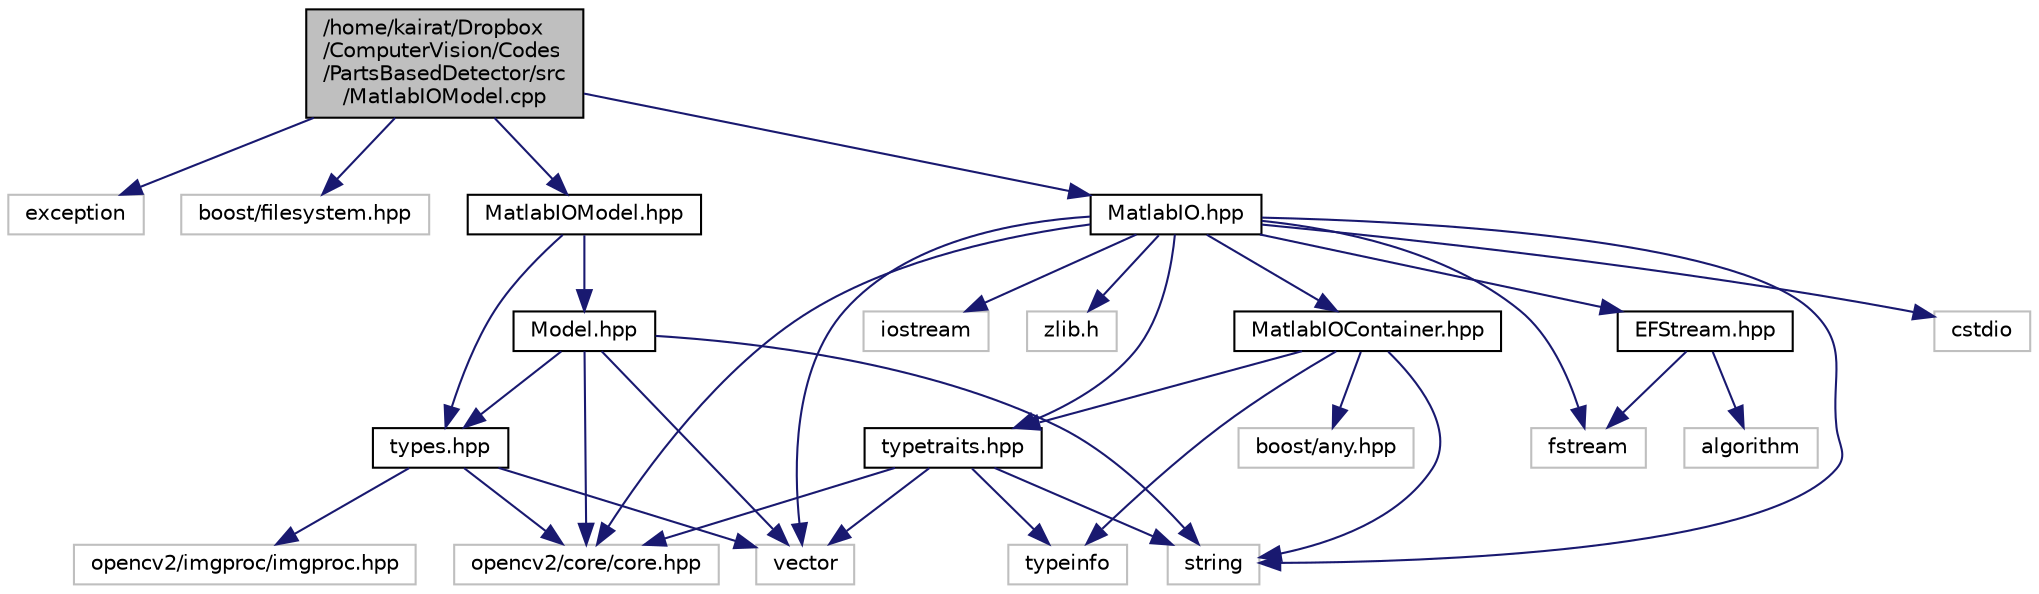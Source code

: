 digraph "/home/kairat/Dropbox/ComputerVision/Codes/PartsBasedDetector/src/MatlabIOModel.cpp"
{
  edge [fontname="Helvetica",fontsize="10",labelfontname="Helvetica",labelfontsize="10"];
  node [fontname="Helvetica",fontsize="10",shape=record];
  Node1 [label="/home/kairat/Dropbox\l/ComputerVision/Codes\l/PartsBasedDetector/src\l/MatlabIOModel.cpp",height=0.2,width=0.4,color="black", fillcolor="grey75", style="filled", fontcolor="black"];
  Node1 -> Node2 [color="midnightblue",fontsize="10",style="solid"];
  Node2 [label="exception",height=0.2,width=0.4,color="grey75", fillcolor="white", style="filled"];
  Node1 -> Node3 [color="midnightblue",fontsize="10",style="solid"];
  Node3 [label="boost/filesystem.hpp",height=0.2,width=0.4,color="grey75", fillcolor="white", style="filled"];
  Node1 -> Node4 [color="midnightblue",fontsize="10",style="solid"];
  Node4 [label="MatlabIO.hpp",height=0.2,width=0.4,color="black", fillcolor="white", style="filled",URL="$MatlabIO_8hpp.html"];
  Node4 -> Node5 [color="midnightblue",fontsize="10",style="solid"];
  Node5 [label="string",height=0.2,width=0.4,color="grey75", fillcolor="white", style="filled"];
  Node4 -> Node6 [color="midnightblue",fontsize="10",style="solid"];
  Node6 [label="vector",height=0.2,width=0.4,color="grey75", fillcolor="white", style="filled"];
  Node4 -> Node7 [color="midnightblue",fontsize="10",style="solid"];
  Node7 [label="cstdio",height=0.2,width=0.4,color="grey75", fillcolor="white", style="filled"];
  Node4 -> Node8 [color="midnightblue",fontsize="10",style="solid"];
  Node8 [label="fstream",height=0.2,width=0.4,color="grey75", fillcolor="white", style="filled"];
  Node4 -> Node9 [color="midnightblue",fontsize="10",style="solid"];
  Node9 [label="iostream",height=0.2,width=0.4,color="grey75", fillcolor="white", style="filled"];
  Node4 -> Node10 [color="midnightblue",fontsize="10",style="solid"];
  Node10 [label="zlib.h",height=0.2,width=0.4,color="grey75", fillcolor="white", style="filled"];
  Node4 -> Node11 [color="midnightblue",fontsize="10",style="solid"];
  Node11 [label="opencv2/core/core.hpp",height=0.2,width=0.4,color="grey75", fillcolor="white", style="filled"];
  Node4 -> Node12 [color="midnightblue",fontsize="10",style="solid"];
  Node12 [label="MatlabIOContainer.hpp",height=0.2,width=0.4,color="black", fillcolor="white", style="filled",URL="$MatlabIOContainer_8hpp.html"];
  Node12 -> Node5 [color="midnightblue",fontsize="10",style="solid"];
  Node12 -> Node13 [color="midnightblue",fontsize="10",style="solid"];
  Node13 [label="typeinfo",height=0.2,width=0.4,color="grey75", fillcolor="white", style="filled"];
  Node12 -> Node14 [color="midnightblue",fontsize="10",style="solid"];
  Node14 [label="boost/any.hpp",height=0.2,width=0.4,color="grey75", fillcolor="white", style="filled"];
  Node12 -> Node15 [color="midnightblue",fontsize="10",style="solid"];
  Node15 [label="typetraits.hpp",height=0.2,width=0.4,color="black", fillcolor="white", style="filled",URL="$typetraits_8hpp.html"];
  Node15 -> Node5 [color="midnightblue",fontsize="10",style="solid"];
  Node15 -> Node6 [color="midnightblue",fontsize="10",style="solid"];
  Node15 -> Node13 [color="midnightblue",fontsize="10",style="solid"];
  Node15 -> Node11 [color="midnightblue",fontsize="10",style="solid"];
  Node4 -> Node16 [color="midnightblue",fontsize="10",style="solid"];
  Node16 [label="EFStream.hpp",height=0.2,width=0.4,color="black", fillcolor="white", style="filled",URL="$EFStream_8hpp.html"];
  Node16 -> Node8 [color="midnightblue",fontsize="10",style="solid"];
  Node16 -> Node17 [color="midnightblue",fontsize="10",style="solid"];
  Node17 [label="algorithm",height=0.2,width=0.4,color="grey75", fillcolor="white", style="filled"];
  Node4 -> Node15 [color="midnightblue",fontsize="10",style="solid"];
  Node1 -> Node18 [color="midnightblue",fontsize="10",style="solid"];
  Node18 [label="MatlabIOModel.hpp",height=0.2,width=0.4,color="black", fillcolor="white", style="filled",URL="$MatlabIOModel_8hpp.html"];
  Node18 -> Node19 [color="midnightblue",fontsize="10",style="solid"];
  Node19 [label="Model.hpp",height=0.2,width=0.4,color="black", fillcolor="white", style="filled",URL="$Model_8hpp.html"];
  Node19 -> Node6 [color="midnightblue",fontsize="10",style="solid"];
  Node19 -> Node5 [color="midnightblue",fontsize="10",style="solid"];
  Node19 -> Node11 [color="midnightblue",fontsize="10",style="solid"];
  Node19 -> Node20 [color="midnightblue",fontsize="10",style="solid"];
  Node20 [label="types.hpp",height=0.2,width=0.4,color="black", fillcolor="white", style="filled",URL="$types_8hpp.html"];
  Node20 -> Node6 [color="midnightblue",fontsize="10",style="solid"];
  Node20 -> Node11 [color="midnightblue",fontsize="10",style="solid"];
  Node20 -> Node21 [color="midnightblue",fontsize="10",style="solid"];
  Node21 [label="opencv2/imgproc/imgproc.hpp",height=0.2,width=0.4,color="grey75", fillcolor="white", style="filled"];
  Node18 -> Node20 [color="midnightblue",fontsize="10",style="solid"];
}
